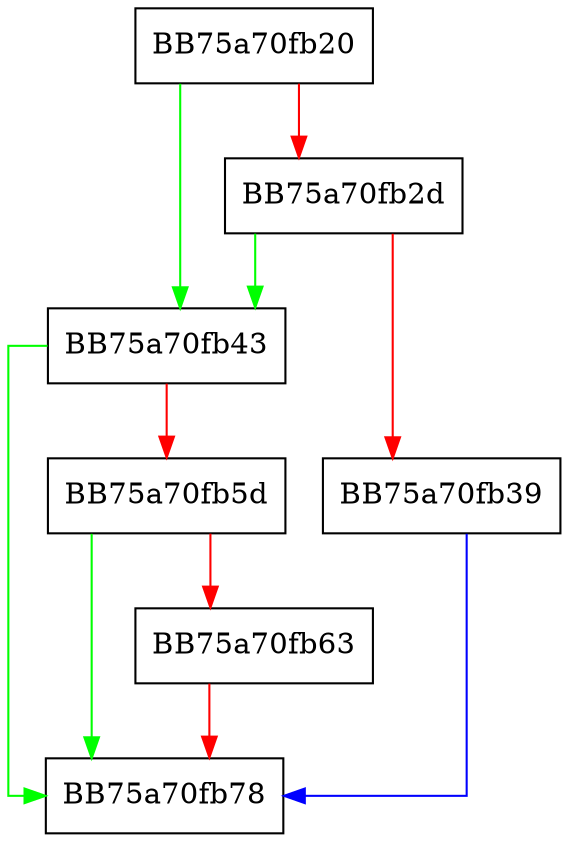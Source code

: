 digraph MpEfsHardeningFlagsEnd {
  node [shape="box"];
  graph [splines=ortho];
  BB75a70fb20 -> BB75a70fb43 [color="green"];
  BB75a70fb20 -> BB75a70fb2d [color="red"];
  BB75a70fb2d -> BB75a70fb43 [color="green"];
  BB75a70fb2d -> BB75a70fb39 [color="red"];
  BB75a70fb39 -> BB75a70fb78 [color="blue"];
  BB75a70fb43 -> BB75a70fb78 [color="green"];
  BB75a70fb43 -> BB75a70fb5d [color="red"];
  BB75a70fb5d -> BB75a70fb78 [color="green"];
  BB75a70fb5d -> BB75a70fb63 [color="red"];
  BB75a70fb63 -> BB75a70fb78 [color="red"];
}